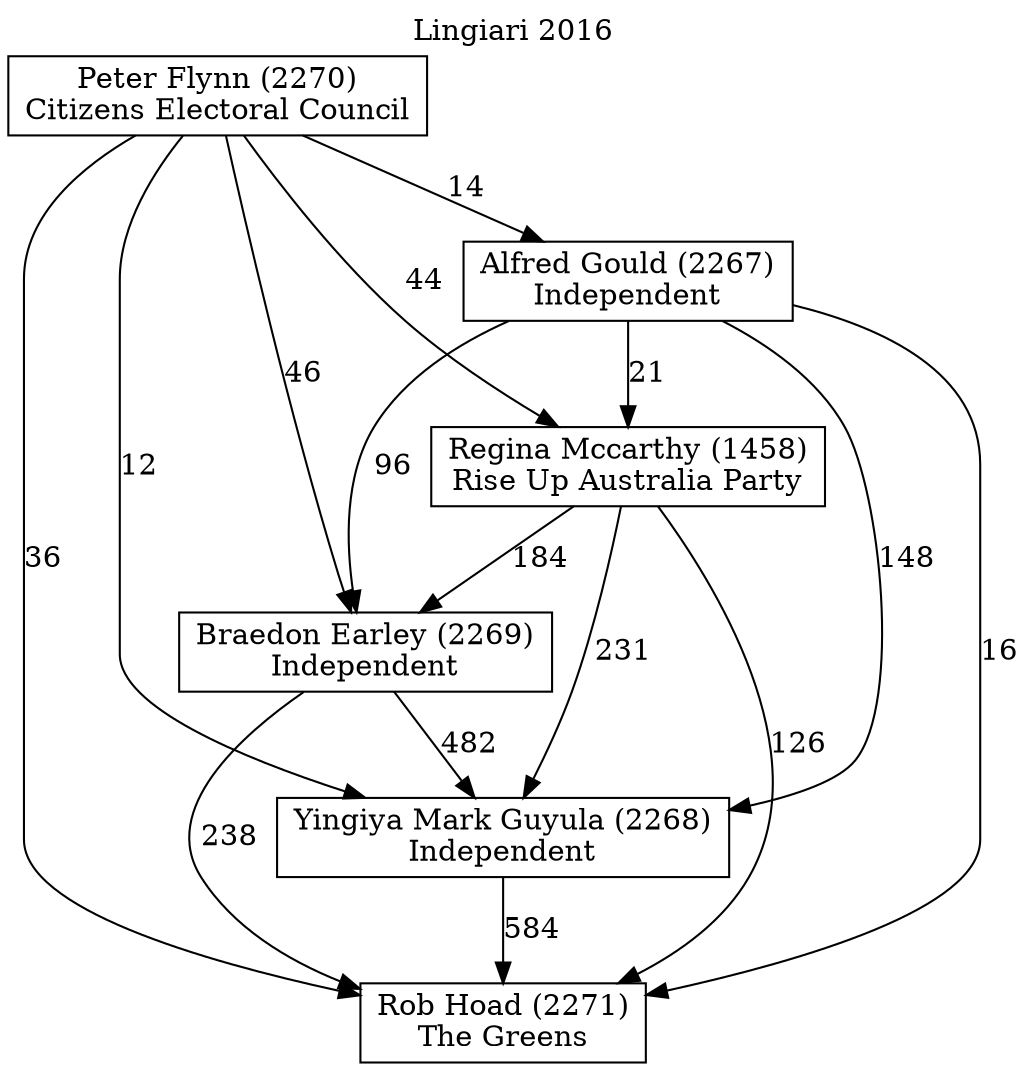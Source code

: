 // House preference flow
digraph "Rob Hoad (2271)_Lingiari_2016" {
	graph [label="Lingiari 2016" labelloc=t mclimit=10]
	node [shape=box]
	"Peter Flynn (2270)" [label="Peter Flynn (2270)
Citizens Electoral Council"]
	"Rob Hoad (2271)" [label="Rob Hoad (2271)
The Greens"]
	"Braedon Earley (2269)" [label="Braedon Earley (2269)
Independent"]
	"Alfred Gould (2267)" [label="Alfred Gould (2267)
Independent"]
	"Yingiya Mark Guyula (2268)" [label="Yingiya Mark Guyula (2268)
Independent"]
	"Regina Mccarthy (1458)" [label="Regina Mccarthy (1458)
Rise Up Australia Party"]
	"Peter Flynn (2270)" -> "Braedon Earley (2269)" [label=46]
	"Braedon Earley (2269)" -> "Rob Hoad (2271)" [label=238]
	"Alfred Gould (2267)" -> "Yingiya Mark Guyula (2268)" [label=148]
	"Regina Mccarthy (1458)" -> "Rob Hoad (2271)" [label=126]
	"Regina Mccarthy (1458)" -> "Yingiya Mark Guyula (2268)" [label=231]
	"Yingiya Mark Guyula (2268)" -> "Rob Hoad (2271)" [label=584]
	"Alfred Gould (2267)" -> "Regina Mccarthy (1458)" [label=21]
	"Peter Flynn (2270)" -> "Regina Mccarthy (1458)" [label=44]
	"Alfred Gould (2267)" -> "Braedon Earley (2269)" [label=96]
	"Peter Flynn (2270)" -> "Rob Hoad (2271)" [label=36]
	"Peter Flynn (2270)" -> "Alfred Gould (2267)" [label=14]
	"Peter Flynn (2270)" -> "Yingiya Mark Guyula (2268)" [label=12]
	"Regina Mccarthy (1458)" -> "Braedon Earley (2269)" [label=184]
	"Braedon Earley (2269)" -> "Yingiya Mark Guyula (2268)" [label=482]
	"Alfred Gould (2267)" -> "Rob Hoad (2271)" [label=16]
}
